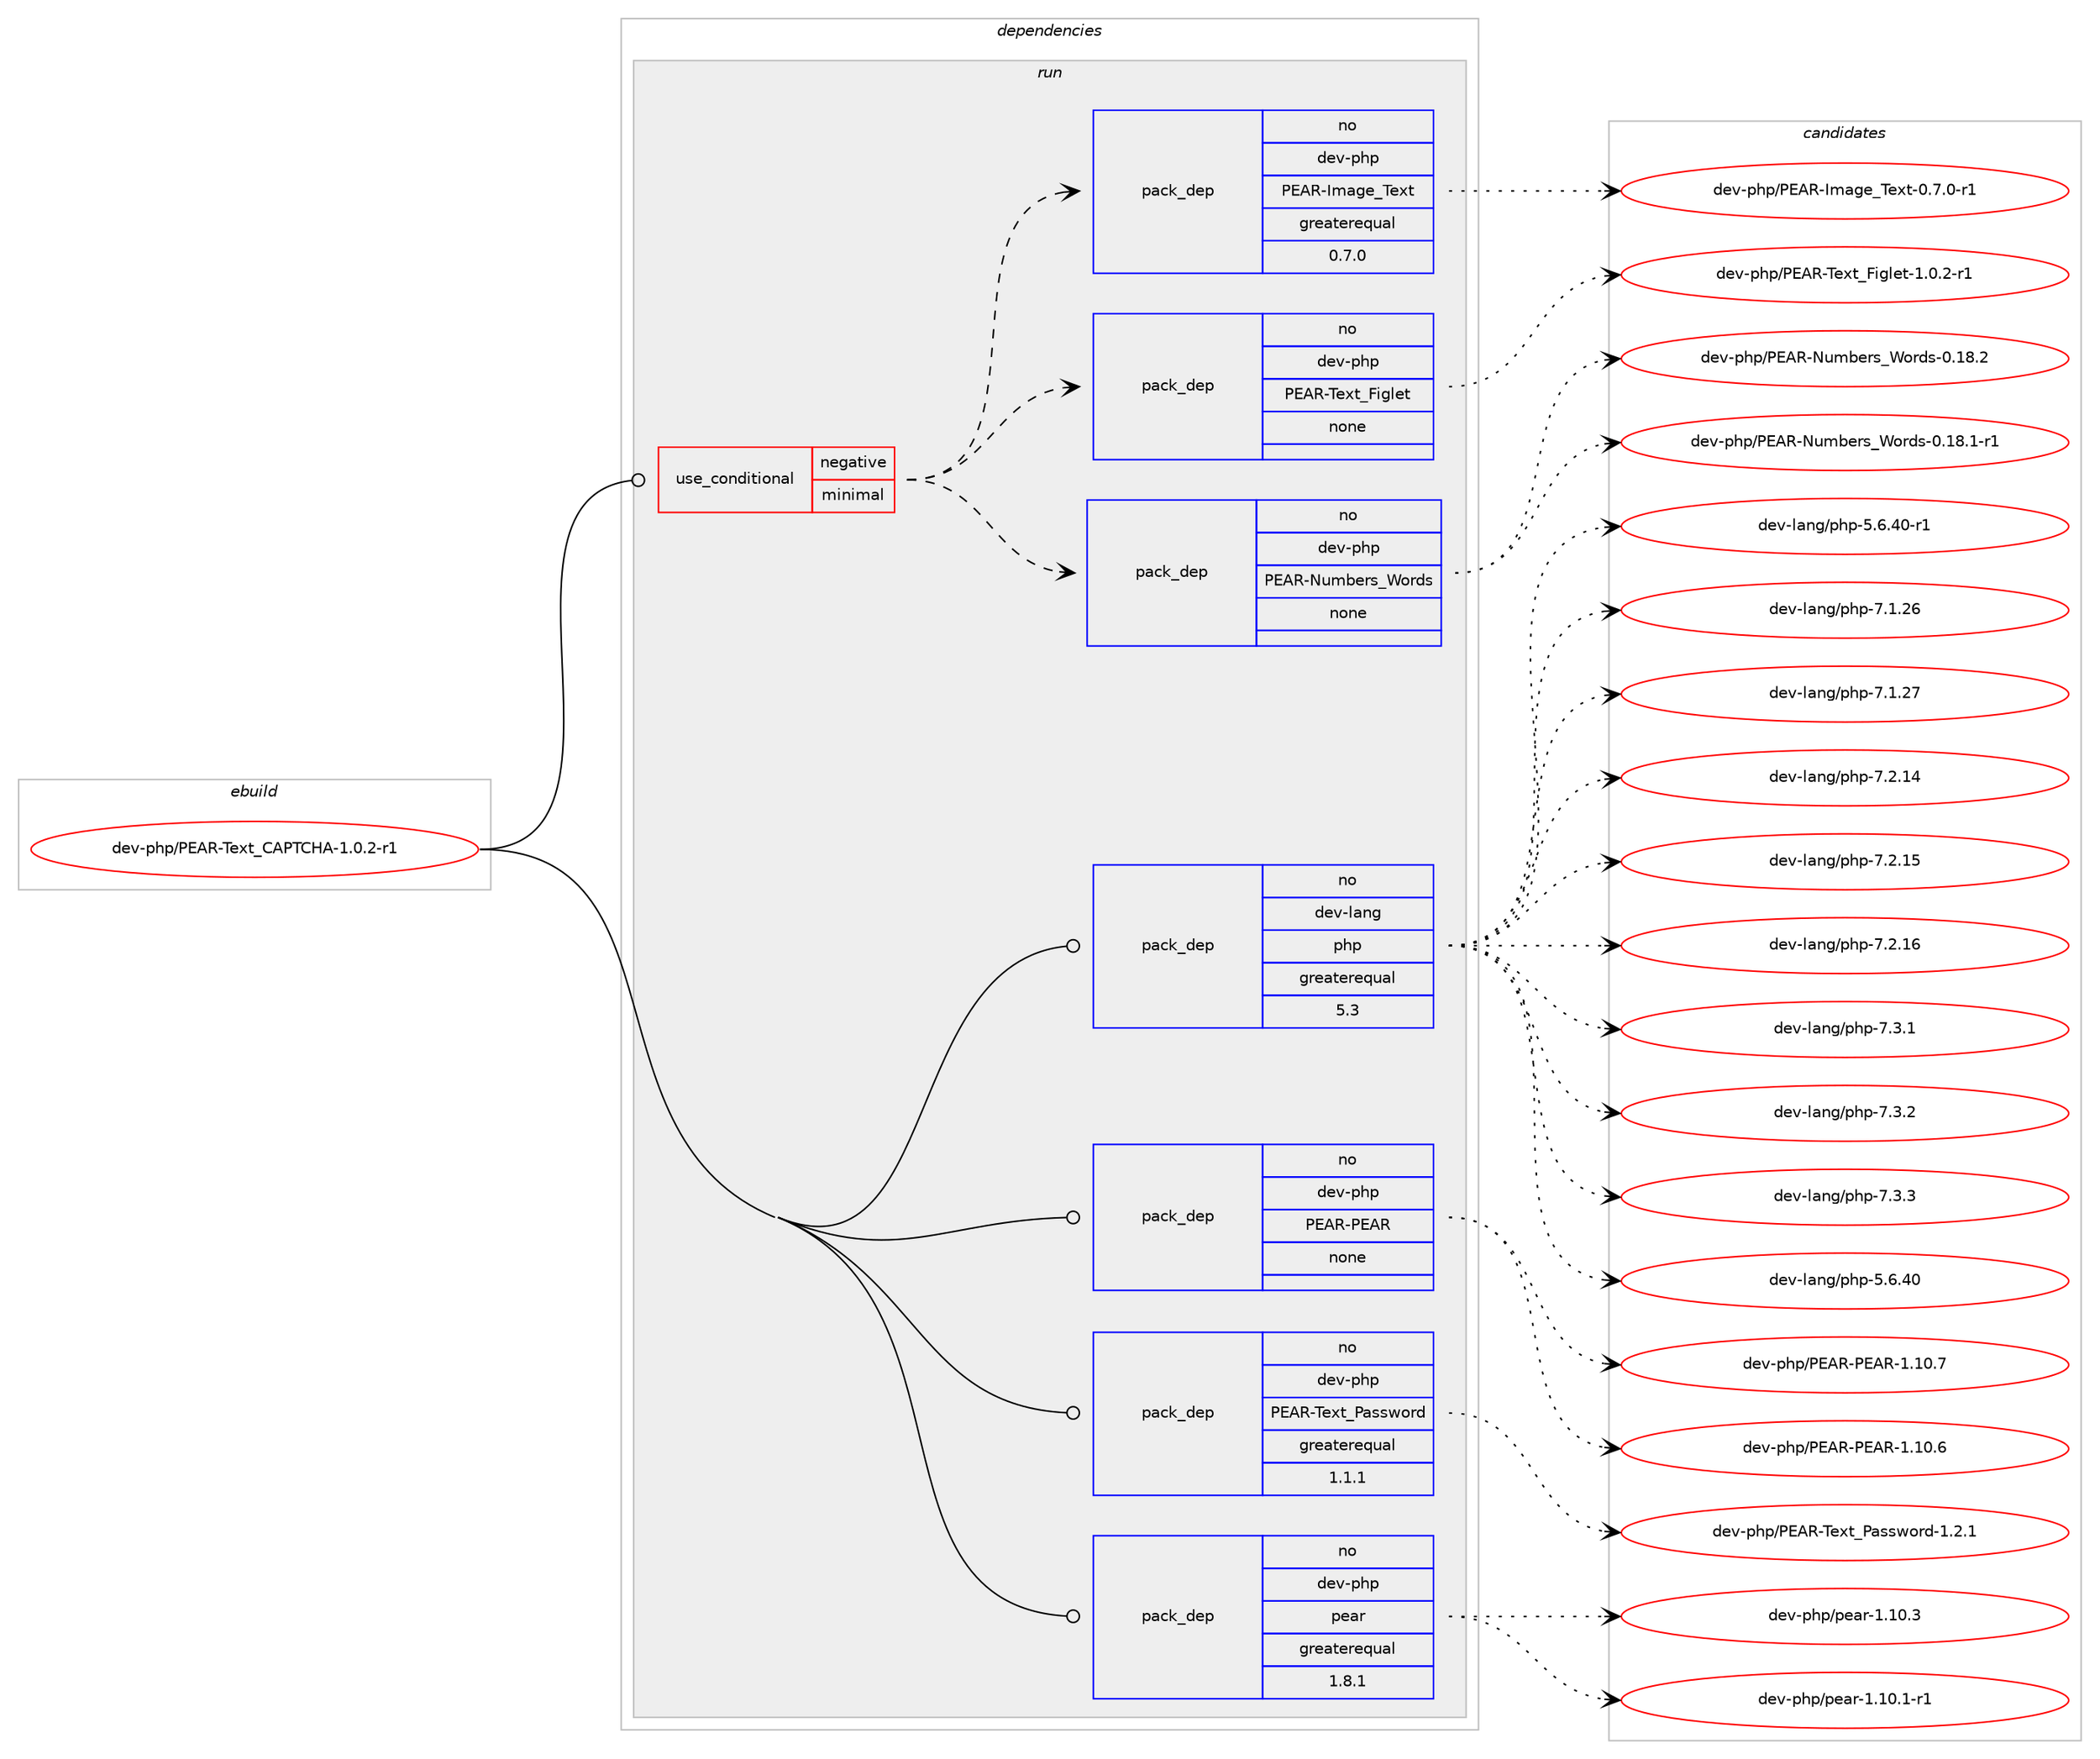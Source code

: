 digraph prolog {

# *************
# Graph options
# *************

newrank=true;
concentrate=true;
compound=true;
graph [rankdir=LR,fontname=Helvetica,fontsize=10,ranksep=1.5];#, ranksep=2.5, nodesep=0.2];
edge  [arrowhead=vee];
node  [fontname=Helvetica,fontsize=10];

# **********
# The ebuild
# **********

subgraph cluster_leftcol {
color=gray;
rank=same;
label=<<i>ebuild</i>>;
id [label="dev-php/PEAR-Text_CAPTCHA-1.0.2-r1", color=red, width=4, href="../dev-php/PEAR-Text_CAPTCHA-1.0.2-r1.svg"];
}

# ****************
# The dependencies
# ****************

subgraph cluster_midcol {
color=gray;
label=<<i>dependencies</i>>;
subgraph cluster_compile {
fillcolor="#eeeeee";
style=filled;
label=<<i>compile</i>>;
}
subgraph cluster_compileandrun {
fillcolor="#eeeeee";
style=filled;
label=<<i>compile and run</i>>;
}
subgraph cluster_run {
fillcolor="#eeeeee";
style=filled;
label=<<i>run</i>>;
subgraph cond369259 {
dependency1392576 [label=<<TABLE BORDER="0" CELLBORDER="1" CELLSPACING="0" CELLPADDING="4"><TR><TD ROWSPAN="3" CELLPADDING="10">use_conditional</TD></TR><TR><TD>negative</TD></TR><TR><TD>minimal</TD></TR></TABLE>>, shape=none, color=red];
subgraph pack1000250 {
dependency1392577 [label=<<TABLE BORDER="0" CELLBORDER="1" CELLSPACING="0" CELLPADDING="4" WIDTH="220"><TR><TD ROWSPAN="6" CELLPADDING="30">pack_dep</TD></TR><TR><TD WIDTH="110">no</TD></TR><TR><TD>dev-php</TD></TR><TR><TD>PEAR-Numbers_Words</TD></TR><TR><TD>none</TD></TR><TR><TD></TD></TR></TABLE>>, shape=none, color=blue];
}
dependency1392576:e -> dependency1392577:w [weight=20,style="dashed",arrowhead="vee"];
subgraph pack1000251 {
dependency1392578 [label=<<TABLE BORDER="0" CELLBORDER="1" CELLSPACING="0" CELLPADDING="4" WIDTH="220"><TR><TD ROWSPAN="6" CELLPADDING="30">pack_dep</TD></TR><TR><TD WIDTH="110">no</TD></TR><TR><TD>dev-php</TD></TR><TR><TD>PEAR-Text_Figlet</TD></TR><TR><TD>none</TD></TR><TR><TD></TD></TR></TABLE>>, shape=none, color=blue];
}
dependency1392576:e -> dependency1392578:w [weight=20,style="dashed",arrowhead="vee"];
subgraph pack1000252 {
dependency1392579 [label=<<TABLE BORDER="0" CELLBORDER="1" CELLSPACING="0" CELLPADDING="4" WIDTH="220"><TR><TD ROWSPAN="6" CELLPADDING="30">pack_dep</TD></TR><TR><TD WIDTH="110">no</TD></TR><TR><TD>dev-php</TD></TR><TR><TD>PEAR-Image_Text</TD></TR><TR><TD>greaterequal</TD></TR><TR><TD>0.7.0</TD></TR></TABLE>>, shape=none, color=blue];
}
dependency1392576:e -> dependency1392579:w [weight=20,style="dashed",arrowhead="vee"];
}
id:e -> dependency1392576:w [weight=20,style="solid",arrowhead="odot"];
subgraph pack1000253 {
dependency1392580 [label=<<TABLE BORDER="0" CELLBORDER="1" CELLSPACING="0" CELLPADDING="4" WIDTH="220"><TR><TD ROWSPAN="6" CELLPADDING="30">pack_dep</TD></TR><TR><TD WIDTH="110">no</TD></TR><TR><TD>dev-lang</TD></TR><TR><TD>php</TD></TR><TR><TD>greaterequal</TD></TR><TR><TD>5.3</TD></TR></TABLE>>, shape=none, color=blue];
}
id:e -> dependency1392580:w [weight=20,style="solid",arrowhead="odot"];
subgraph pack1000254 {
dependency1392581 [label=<<TABLE BORDER="0" CELLBORDER="1" CELLSPACING="0" CELLPADDING="4" WIDTH="220"><TR><TD ROWSPAN="6" CELLPADDING="30">pack_dep</TD></TR><TR><TD WIDTH="110">no</TD></TR><TR><TD>dev-php</TD></TR><TR><TD>PEAR-PEAR</TD></TR><TR><TD>none</TD></TR><TR><TD></TD></TR></TABLE>>, shape=none, color=blue];
}
id:e -> dependency1392581:w [weight=20,style="solid",arrowhead="odot"];
subgraph pack1000255 {
dependency1392582 [label=<<TABLE BORDER="0" CELLBORDER="1" CELLSPACING="0" CELLPADDING="4" WIDTH="220"><TR><TD ROWSPAN="6" CELLPADDING="30">pack_dep</TD></TR><TR><TD WIDTH="110">no</TD></TR><TR><TD>dev-php</TD></TR><TR><TD>PEAR-Text_Password</TD></TR><TR><TD>greaterequal</TD></TR><TR><TD>1.1.1</TD></TR></TABLE>>, shape=none, color=blue];
}
id:e -> dependency1392582:w [weight=20,style="solid",arrowhead="odot"];
subgraph pack1000256 {
dependency1392583 [label=<<TABLE BORDER="0" CELLBORDER="1" CELLSPACING="0" CELLPADDING="4" WIDTH="220"><TR><TD ROWSPAN="6" CELLPADDING="30">pack_dep</TD></TR><TR><TD WIDTH="110">no</TD></TR><TR><TD>dev-php</TD></TR><TR><TD>pear</TD></TR><TR><TD>greaterequal</TD></TR><TR><TD>1.8.1</TD></TR></TABLE>>, shape=none, color=blue];
}
id:e -> dependency1392583:w [weight=20,style="solid",arrowhead="odot"];
}
}

# **************
# The candidates
# **************

subgraph cluster_choices {
rank=same;
color=gray;
label=<<i>candidates</i>>;

subgraph choice1000250 {
color=black;
nodesep=1;
choice1001011184511210411247806965824578117109981011141159587111114100115454846495646494511449 [label="dev-php/PEAR-Numbers_Words-0.18.1-r1", color=red, width=4,href="../dev-php/PEAR-Numbers_Words-0.18.1-r1.svg"];
choice100101118451121041124780696582457811710998101114115958711111410011545484649564650 [label="dev-php/PEAR-Numbers_Words-0.18.2", color=red, width=4,href="../dev-php/PEAR-Numbers_Words-0.18.2.svg"];
dependency1392577:e -> choice1001011184511210411247806965824578117109981011141159587111114100115454846495646494511449:w [style=dotted,weight="100"];
dependency1392577:e -> choice100101118451121041124780696582457811710998101114115958711111410011545484649564650:w [style=dotted,weight="100"];
}
subgraph choice1000251 {
color=black;
nodesep=1;
choice100101118451121041124780696582458410112011695701051031081011164549464846504511449 [label="dev-php/PEAR-Text_Figlet-1.0.2-r1", color=red, width=4,href="../dev-php/PEAR-Text_Figlet-1.0.2-r1.svg"];
dependency1392578:e -> choice100101118451121041124780696582458410112011695701051031081011164549464846504511449:w [style=dotted,weight="100"];
}
subgraph choice1000252 {
color=black;
nodesep=1;
choice10010111845112104112478069658245731099710310195841011201164548465546484511449 [label="dev-php/PEAR-Image_Text-0.7.0-r1", color=red, width=4,href="../dev-php/PEAR-Image_Text-0.7.0-r1.svg"];
dependency1392579:e -> choice10010111845112104112478069658245731099710310195841011201164548465546484511449:w [style=dotted,weight="100"];
}
subgraph choice1000253 {
color=black;
nodesep=1;
choice10010111845108971101034711210411245534654465248 [label="dev-lang/php-5.6.40", color=red, width=4,href="../dev-lang/php-5.6.40.svg"];
choice100101118451089711010347112104112455346544652484511449 [label="dev-lang/php-5.6.40-r1", color=red, width=4,href="../dev-lang/php-5.6.40-r1.svg"];
choice10010111845108971101034711210411245554649465054 [label="dev-lang/php-7.1.26", color=red, width=4,href="../dev-lang/php-7.1.26.svg"];
choice10010111845108971101034711210411245554649465055 [label="dev-lang/php-7.1.27", color=red, width=4,href="../dev-lang/php-7.1.27.svg"];
choice10010111845108971101034711210411245554650464952 [label="dev-lang/php-7.2.14", color=red, width=4,href="../dev-lang/php-7.2.14.svg"];
choice10010111845108971101034711210411245554650464953 [label="dev-lang/php-7.2.15", color=red, width=4,href="../dev-lang/php-7.2.15.svg"];
choice10010111845108971101034711210411245554650464954 [label="dev-lang/php-7.2.16", color=red, width=4,href="../dev-lang/php-7.2.16.svg"];
choice100101118451089711010347112104112455546514649 [label="dev-lang/php-7.3.1", color=red, width=4,href="../dev-lang/php-7.3.1.svg"];
choice100101118451089711010347112104112455546514650 [label="dev-lang/php-7.3.2", color=red, width=4,href="../dev-lang/php-7.3.2.svg"];
choice100101118451089711010347112104112455546514651 [label="dev-lang/php-7.3.3", color=red, width=4,href="../dev-lang/php-7.3.3.svg"];
dependency1392580:e -> choice10010111845108971101034711210411245534654465248:w [style=dotted,weight="100"];
dependency1392580:e -> choice100101118451089711010347112104112455346544652484511449:w [style=dotted,weight="100"];
dependency1392580:e -> choice10010111845108971101034711210411245554649465054:w [style=dotted,weight="100"];
dependency1392580:e -> choice10010111845108971101034711210411245554649465055:w [style=dotted,weight="100"];
dependency1392580:e -> choice10010111845108971101034711210411245554650464952:w [style=dotted,weight="100"];
dependency1392580:e -> choice10010111845108971101034711210411245554650464953:w [style=dotted,weight="100"];
dependency1392580:e -> choice10010111845108971101034711210411245554650464954:w [style=dotted,weight="100"];
dependency1392580:e -> choice100101118451089711010347112104112455546514649:w [style=dotted,weight="100"];
dependency1392580:e -> choice100101118451089711010347112104112455546514650:w [style=dotted,weight="100"];
dependency1392580:e -> choice100101118451089711010347112104112455546514651:w [style=dotted,weight="100"];
}
subgraph choice1000254 {
color=black;
nodesep=1;
choice100101118451121041124780696582458069658245494649484654 [label="dev-php/PEAR-PEAR-1.10.6", color=red, width=4,href="../dev-php/PEAR-PEAR-1.10.6.svg"];
choice100101118451121041124780696582458069658245494649484655 [label="dev-php/PEAR-PEAR-1.10.7", color=red, width=4,href="../dev-php/PEAR-PEAR-1.10.7.svg"];
dependency1392581:e -> choice100101118451121041124780696582458069658245494649484654:w [style=dotted,weight="100"];
dependency1392581:e -> choice100101118451121041124780696582458069658245494649484655:w [style=dotted,weight="100"];
}
subgraph choice1000255 {
color=black;
nodesep=1;
choice1001011184511210411247806965824584101120116958097115115119111114100454946504649 [label="dev-php/PEAR-Text_Password-1.2.1", color=red, width=4,href="../dev-php/PEAR-Text_Password-1.2.1.svg"];
dependency1392582:e -> choice1001011184511210411247806965824584101120116958097115115119111114100454946504649:w [style=dotted,weight="100"];
}
subgraph choice1000256 {
color=black;
nodesep=1;
choice100101118451121041124711210197114454946494846494511449 [label="dev-php/pear-1.10.1-r1", color=red, width=4,href="../dev-php/pear-1.10.1-r1.svg"];
choice10010111845112104112471121019711445494649484651 [label="dev-php/pear-1.10.3", color=red, width=4,href="../dev-php/pear-1.10.3.svg"];
dependency1392583:e -> choice100101118451121041124711210197114454946494846494511449:w [style=dotted,weight="100"];
dependency1392583:e -> choice10010111845112104112471121019711445494649484651:w [style=dotted,weight="100"];
}
}

}
